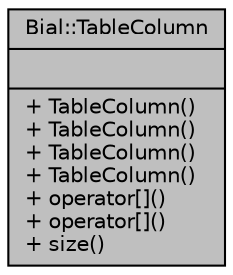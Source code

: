 digraph "Bial::TableColumn"
{
  edge [fontname="Helvetica",fontsize="10",labelfontname="Helvetica",labelfontsize="10"];
  node [fontname="Helvetica",fontsize="10",shape=record];
  Node1 [label="{Bial::TableColumn\n||+ TableColumn()\l+ TableColumn()\l+ TableColumn()\l+ TableColumn()\l+ operator[]()\l+ operator[]()\l+ size()\l}",height=0.2,width=0.4,color="black", fillcolor="grey75", style="filled", fontcolor="black"];
}
